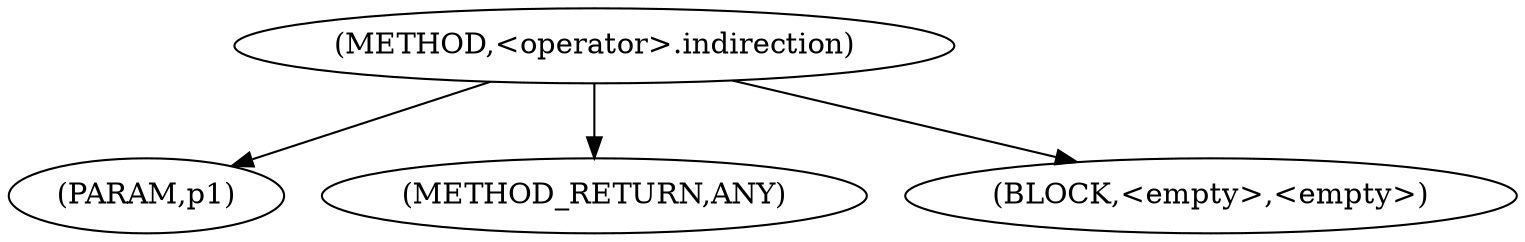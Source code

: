 digraph "&lt;operator&gt;.indirection" {  
"99961" [label = <(METHOD,&lt;operator&gt;.indirection)> ]
"99962" [label = <(PARAM,p1)> ]
"99963" [label = <(METHOD_RETURN,ANY)> ]
"99964" [label = <(BLOCK,&lt;empty&gt;,&lt;empty&gt;)> ]
  "99961" -> "99963" 
  "99961" -> "99962" 
  "99961" -> "99964" 
}
